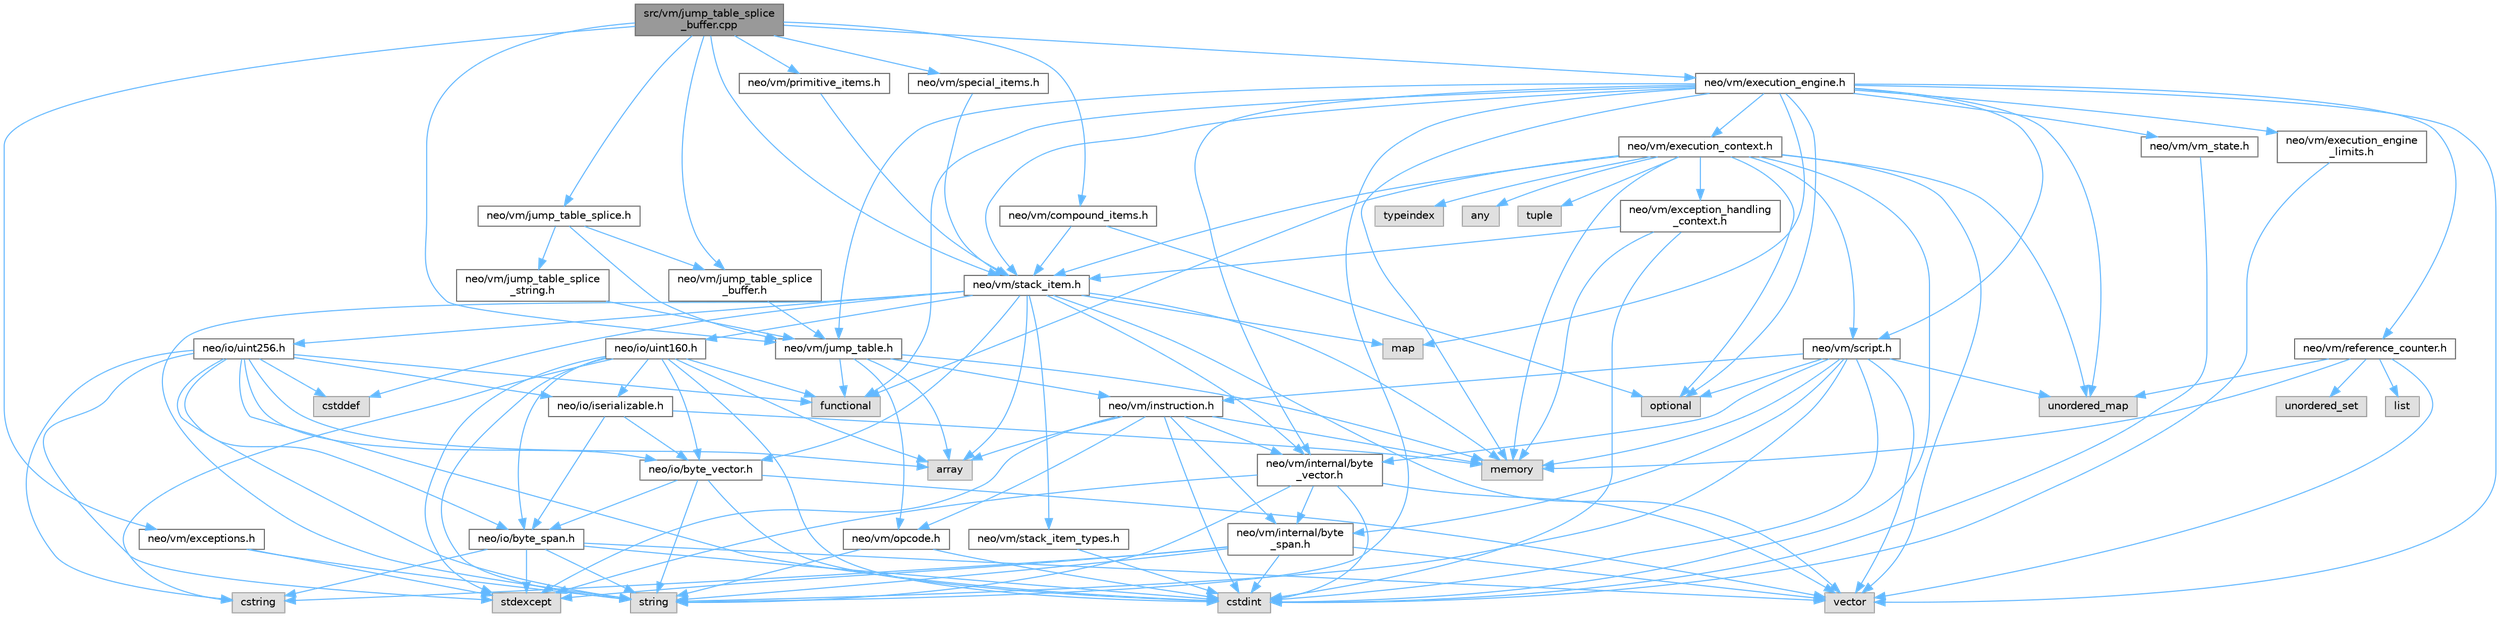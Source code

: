 digraph "src/vm/jump_table_splice_buffer.cpp"
{
 // LATEX_PDF_SIZE
  bgcolor="transparent";
  edge [fontname=Helvetica,fontsize=10,labelfontname=Helvetica,labelfontsize=10];
  node [fontname=Helvetica,fontsize=10,shape=box,height=0.2,width=0.4];
  Node1 [id="Node000001",label="src/vm/jump_table_splice\l_buffer.cpp",height=0.2,width=0.4,color="gray40", fillcolor="grey60", style="filled", fontcolor="black",tooltip=" "];
  Node1 -> Node2 [id="edge134_Node000001_Node000002",color="steelblue1",style="solid",tooltip=" "];
  Node2 [id="Node000002",label="neo/vm/compound_items.h",height=0.2,width=0.4,color="grey40", fillcolor="white", style="filled",URL="$compound__items_8h.html",tooltip=" "];
  Node2 -> Node3 [id="edge135_Node000002_Node000003",color="steelblue1",style="solid",tooltip=" "];
  Node3 [id="Node000003",label="neo/vm/stack_item.h",height=0.2,width=0.4,color="grey40", fillcolor="white", style="filled",URL="$stack__item_8h.html",tooltip=" "];
  Node3 -> Node4 [id="edge136_Node000003_Node000004",color="steelblue1",style="solid",tooltip=" "];
  Node4 [id="Node000004",label="neo/io/byte_vector.h",height=0.2,width=0.4,color="grey40", fillcolor="white", style="filled",URL="$io_2byte__vector_8h.html",tooltip=" "];
  Node4 -> Node5 [id="edge137_Node000004_Node000005",color="steelblue1",style="solid",tooltip=" "];
  Node5 [id="Node000005",label="neo/io/byte_span.h",height=0.2,width=0.4,color="grey40", fillcolor="white", style="filled",URL="$io_2byte__span_8h.html",tooltip=" "];
  Node5 -> Node6 [id="edge138_Node000005_Node000006",color="steelblue1",style="solid",tooltip=" "];
  Node6 [id="Node000006",label="cstdint",height=0.2,width=0.4,color="grey60", fillcolor="#E0E0E0", style="filled",tooltip=" "];
  Node5 -> Node7 [id="edge139_Node000005_Node000007",color="steelblue1",style="solid",tooltip=" "];
  Node7 [id="Node000007",label="cstring",height=0.2,width=0.4,color="grey60", fillcolor="#E0E0E0", style="filled",tooltip=" "];
  Node5 -> Node8 [id="edge140_Node000005_Node000008",color="steelblue1",style="solid",tooltip=" "];
  Node8 [id="Node000008",label="stdexcept",height=0.2,width=0.4,color="grey60", fillcolor="#E0E0E0", style="filled",tooltip=" "];
  Node5 -> Node9 [id="edge141_Node000005_Node000009",color="steelblue1",style="solid",tooltip=" "];
  Node9 [id="Node000009",label="string",height=0.2,width=0.4,color="grey60", fillcolor="#E0E0E0", style="filled",tooltip=" "];
  Node5 -> Node10 [id="edge142_Node000005_Node000010",color="steelblue1",style="solid",tooltip=" "];
  Node10 [id="Node000010",label="vector",height=0.2,width=0.4,color="grey60", fillcolor="#E0E0E0", style="filled",tooltip=" "];
  Node4 -> Node6 [id="edge143_Node000004_Node000006",color="steelblue1",style="solid",tooltip=" "];
  Node4 -> Node9 [id="edge144_Node000004_Node000009",color="steelblue1",style="solid",tooltip=" "];
  Node4 -> Node10 [id="edge145_Node000004_Node000010",color="steelblue1",style="solid",tooltip=" "];
  Node3 -> Node11 [id="edge146_Node000003_Node000011",color="steelblue1",style="solid",tooltip=" "];
  Node11 [id="Node000011",label="neo/io/uint160.h",height=0.2,width=0.4,color="grey40", fillcolor="white", style="filled",URL="$uint160_8h.html",tooltip=" "];
  Node11 -> Node5 [id="edge147_Node000011_Node000005",color="steelblue1",style="solid",tooltip=" "];
  Node11 -> Node4 [id="edge148_Node000011_Node000004",color="steelblue1",style="solid",tooltip=" "];
  Node11 -> Node12 [id="edge149_Node000011_Node000012",color="steelblue1",style="solid",tooltip=" "];
  Node12 [id="Node000012",label="neo/io/iserializable.h",height=0.2,width=0.4,color="grey40", fillcolor="white", style="filled",URL="$iserializable_8h.html",tooltip=" "];
  Node12 -> Node5 [id="edge150_Node000012_Node000005",color="steelblue1",style="solid",tooltip=" "];
  Node12 -> Node4 [id="edge151_Node000012_Node000004",color="steelblue1",style="solid",tooltip=" "];
  Node12 -> Node13 [id="edge152_Node000012_Node000013",color="steelblue1",style="solid",tooltip=" "];
  Node13 [id="Node000013",label="memory",height=0.2,width=0.4,color="grey60", fillcolor="#E0E0E0", style="filled",tooltip=" "];
  Node11 -> Node14 [id="edge153_Node000011_Node000014",color="steelblue1",style="solid",tooltip=" "];
  Node14 [id="Node000014",label="array",height=0.2,width=0.4,color="grey60", fillcolor="#E0E0E0", style="filled",tooltip=" "];
  Node11 -> Node6 [id="edge154_Node000011_Node000006",color="steelblue1",style="solid",tooltip=" "];
  Node11 -> Node7 [id="edge155_Node000011_Node000007",color="steelblue1",style="solid",tooltip=" "];
  Node11 -> Node15 [id="edge156_Node000011_Node000015",color="steelblue1",style="solid",tooltip=" "];
  Node15 [id="Node000015",label="functional",height=0.2,width=0.4,color="grey60", fillcolor="#E0E0E0", style="filled",tooltip=" "];
  Node11 -> Node8 [id="edge157_Node000011_Node000008",color="steelblue1",style="solid",tooltip=" "];
  Node11 -> Node9 [id="edge158_Node000011_Node000009",color="steelblue1",style="solid",tooltip=" "];
  Node3 -> Node16 [id="edge159_Node000003_Node000016",color="steelblue1",style="solid",tooltip=" "];
  Node16 [id="Node000016",label="neo/io/uint256.h",height=0.2,width=0.4,color="grey40", fillcolor="white", style="filled",URL="$uint256_8h.html",tooltip=" "];
  Node16 -> Node5 [id="edge160_Node000016_Node000005",color="steelblue1",style="solid",tooltip=" "];
  Node16 -> Node4 [id="edge161_Node000016_Node000004",color="steelblue1",style="solid",tooltip=" "];
  Node16 -> Node12 [id="edge162_Node000016_Node000012",color="steelblue1",style="solid",tooltip=" "];
  Node16 -> Node14 [id="edge163_Node000016_Node000014",color="steelblue1",style="solid",tooltip=" "];
  Node16 -> Node17 [id="edge164_Node000016_Node000017",color="steelblue1",style="solid",tooltip=" "];
  Node17 [id="Node000017",label="cstddef",height=0.2,width=0.4,color="grey60", fillcolor="#E0E0E0", style="filled",tooltip=" "];
  Node16 -> Node6 [id="edge165_Node000016_Node000006",color="steelblue1",style="solid",tooltip=" "];
  Node16 -> Node7 [id="edge166_Node000016_Node000007",color="steelblue1",style="solid",tooltip=" "];
  Node16 -> Node15 [id="edge167_Node000016_Node000015",color="steelblue1",style="solid",tooltip=" "];
  Node16 -> Node8 [id="edge168_Node000016_Node000008",color="steelblue1",style="solid",tooltip=" "];
  Node16 -> Node9 [id="edge169_Node000016_Node000009",color="steelblue1",style="solid",tooltip=" "];
  Node3 -> Node18 [id="edge170_Node000003_Node000018",color="steelblue1",style="solid",tooltip=" "];
  Node18 [id="Node000018",label="neo/vm/internal/byte\l_vector.h",height=0.2,width=0.4,color="grey40", fillcolor="white", style="filled",URL="$vm_2internal_2byte__vector_8h.html",tooltip=" "];
  Node18 -> Node19 [id="edge171_Node000018_Node000019",color="steelblue1",style="solid",tooltip=" "];
  Node19 [id="Node000019",label="neo/vm/internal/byte\l_span.h",height=0.2,width=0.4,color="grey40", fillcolor="white", style="filled",URL="$vm_2internal_2byte__span_8h.html",tooltip=" "];
  Node19 -> Node6 [id="edge172_Node000019_Node000006",color="steelblue1",style="solid",tooltip=" "];
  Node19 -> Node7 [id="edge173_Node000019_Node000007",color="steelblue1",style="solid",tooltip=" "];
  Node19 -> Node8 [id="edge174_Node000019_Node000008",color="steelblue1",style="solid",tooltip=" "];
  Node19 -> Node9 [id="edge175_Node000019_Node000009",color="steelblue1",style="solid",tooltip=" "];
  Node19 -> Node10 [id="edge176_Node000019_Node000010",color="steelblue1",style="solid",tooltip=" "];
  Node18 -> Node6 [id="edge177_Node000018_Node000006",color="steelblue1",style="solid",tooltip=" "];
  Node18 -> Node8 [id="edge178_Node000018_Node000008",color="steelblue1",style="solid",tooltip=" "];
  Node18 -> Node9 [id="edge179_Node000018_Node000009",color="steelblue1",style="solid",tooltip=" "];
  Node18 -> Node10 [id="edge180_Node000018_Node000010",color="steelblue1",style="solid",tooltip=" "];
  Node3 -> Node20 [id="edge181_Node000003_Node000020",color="steelblue1",style="solid",tooltip=" "];
  Node20 [id="Node000020",label="neo/vm/stack_item_types.h",height=0.2,width=0.4,color="grey40", fillcolor="white", style="filled",URL="$stack__item__types_8h.html",tooltip=" "];
  Node20 -> Node6 [id="edge182_Node000020_Node000006",color="steelblue1",style="solid",tooltip=" "];
  Node3 -> Node14 [id="edge183_Node000003_Node000014",color="steelblue1",style="solid",tooltip=" "];
  Node3 -> Node17 [id="edge184_Node000003_Node000017",color="steelblue1",style="solid",tooltip=" "];
  Node3 -> Node21 [id="edge185_Node000003_Node000021",color="steelblue1",style="solid",tooltip=" "];
  Node21 [id="Node000021",label="map",height=0.2,width=0.4,color="grey60", fillcolor="#E0E0E0", style="filled",tooltip=" "];
  Node3 -> Node13 [id="edge186_Node000003_Node000013",color="steelblue1",style="solid",tooltip=" "];
  Node3 -> Node9 [id="edge187_Node000003_Node000009",color="steelblue1",style="solid",tooltip=" "];
  Node3 -> Node10 [id="edge188_Node000003_Node000010",color="steelblue1",style="solid",tooltip=" "];
  Node2 -> Node22 [id="edge189_Node000002_Node000022",color="steelblue1",style="solid",tooltip=" "];
  Node22 [id="Node000022",label="optional",height=0.2,width=0.4,color="grey60", fillcolor="#E0E0E0", style="filled",tooltip=" "];
  Node1 -> Node23 [id="edge190_Node000001_Node000023",color="steelblue1",style="solid",tooltip=" "];
  Node23 [id="Node000023",label="neo/vm/exceptions.h",height=0.2,width=0.4,color="grey40", fillcolor="white", style="filled",URL="$vm_2exceptions_8h.html",tooltip=" "];
  Node23 -> Node8 [id="edge191_Node000023_Node000008",color="steelblue1",style="solid",tooltip=" "];
  Node23 -> Node9 [id="edge192_Node000023_Node000009",color="steelblue1",style="solid",tooltip=" "];
  Node1 -> Node24 [id="edge193_Node000001_Node000024",color="steelblue1",style="solid",tooltip=" "];
  Node24 [id="Node000024",label="neo/vm/execution_engine.h",height=0.2,width=0.4,color="grey40", fillcolor="white", style="filled",URL="$execution__engine_8h.html",tooltip=" "];
  Node24 -> Node25 [id="edge194_Node000024_Node000025",color="steelblue1",style="solid",tooltip=" "];
  Node25 [id="Node000025",label="neo/vm/execution_context.h",height=0.2,width=0.4,color="grey40", fillcolor="white", style="filled",URL="$execution__context_8h.html",tooltip=" "];
  Node25 -> Node26 [id="edge195_Node000025_Node000026",color="steelblue1",style="solid",tooltip=" "];
  Node26 [id="Node000026",label="neo/vm/exception_handling\l_context.h",height=0.2,width=0.4,color="grey40", fillcolor="white", style="filled",URL="$exception__handling__context_8h.html",tooltip=" "];
  Node26 -> Node3 [id="edge196_Node000026_Node000003",color="steelblue1",style="solid",tooltip=" "];
  Node26 -> Node6 [id="edge197_Node000026_Node000006",color="steelblue1",style="solid",tooltip=" "];
  Node26 -> Node13 [id="edge198_Node000026_Node000013",color="steelblue1",style="solid",tooltip=" "];
  Node25 -> Node27 [id="edge199_Node000025_Node000027",color="steelblue1",style="solid",tooltip=" "];
  Node27 [id="Node000027",label="neo/vm/script.h",height=0.2,width=0.4,color="grey40", fillcolor="white", style="filled",URL="$script_8h.html",tooltip=" "];
  Node27 -> Node28 [id="edge200_Node000027_Node000028",color="steelblue1",style="solid",tooltip=" "];
  Node28 [id="Node000028",label="neo/vm/instruction.h",height=0.2,width=0.4,color="grey40", fillcolor="white", style="filled",URL="$instruction_8h.html",tooltip=" "];
  Node28 -> Node19 [id="edge201_Node000028_Node000019",color="steelblue1",style="solid",tooltip=" "];
  Node28 -> Node18 [id="edge202_Node000028_Node000018",color="steelblue1",style="solid",tooltip=" "];
  Node28 -> Node29 [id="edge203_Node000028_Node000029",color="steelblue1",style="solid",tooltip=" "];
  Node29 [id="Node000029",label="neo/vm/opcode.h",height=0.2,width=0.4,color="grey40", fillcolor="white", style="filled",URL="$opcode_8h.html",tooltip=" "];
  Node29 -> Node6 [id="edge204_Node000029_Node000006",color="steelblue1",style="solid",tooltip=" "];
  Node29 -> Node9 [id="edge205_Node000029_Node000009",color="steelblue1",style="solid",tooltip=" "];
  Node28 -> Node14 [id="edge206_Node000028_Node000014",color="steelblue1",style="solid",tooltip=" "];
  Node28 -> Node6 [id="edge207_Node000028_Node000006",color="steelblue1",style="solid",tooltip=" "];
  Node28 -> Node13 [id="edge208_Node000028_Node000013",color="steelblue1",style="solid",tooltip=" "];
  Node28 -> Node8 [id="edge209_Node000028_Node000008",color="steelblue1",style="solid",tooltip=" "];
  Node27 -> Node19 [id="edge210_Node000027_Node000019",color="steelblue1",style="solid",tooltip=" "];
  Node27 -> Node18 [id="edge211_Node000027_Node000018",color="steelblue1",style="solid",tooltip=" "];
  Node27 -> Node6 [id="edge212_Node000027_Node000006",color="steelblue1",style="solid",tooltip=" "];
  Node27 -> Node13 [id="edge213_Node000027_Node000013",color="steelblue1",style="solid",tooltip=" "];
  Node27 -> Node22 [id="edge214_Node000027_Node000022",color="steelblue1",style="solid",tooltip=" "];
  Node27 -> Node9 [id="edge215_Node000027_Node000009",color="steelblue1",style="solid",tooltip=" "];
  Node27 -> Node30 [id="edge216_Node000027_Node000030",color="steelblue1",style="solid",tooltip=" "];
  Node30 [id="Node000030",label="unordered_map",height=0.2,width=0.4,color="grey60", fillcolor="#E0E0E0", style="filled",tooltip=" "];
  Node27 -> Node10 [id="edge217_Node000027_Node000010",color="steelblue1",style="solid",tooltip=" "];
  Node25 -> Node3 [id="edge218_Node000025_Node000003",color="steelblue1",style="solid",tooltip=" "];
  Node25 -> Node31 [id="edge219_Node000025_Node000031",color="steelblue1",style="solid",tooltip=" "];
  Node31 [id="Node000031",label="any",height=0.2,width=0.4,color="grey60", fillcolor="#E0E0E0", style="filled",tooltip=" "];
  Node25 -> Node6 [id="edge220_Node000025_Node000006",color="steelblue1",style="solid",tooltip=" "];
  Node25 -> Node15 [id="edge221_Node000025_Node000015",color="steelblue1",style="solid",tooltip=" "];
  Node25 -> Node13 [id="edge222_Node000025_Node000013",color="steelblue1",style="solid",tooltip=" "];
  Node25 -> Node22 [id="edge223_Node000025_Node000022",color="steelblue1",style="solid",tooltip=" "];
  Node25 -> Node32 [id="edge224_Node000025_Node000032",color="steelblue1",style="solid",tooltip=" "];
  Node32 [id="Node000032",label="tuple",height=0.2,width=0.4,color="grey60", fillcolor="#E0E0E0", style="filled",tooltip=" "];
  Node25 -> Node33 [id="edge225_Node000025_Node000033",color="steelblue1",style="solid",tooltip=" "];
  Node33 [id="Node000033",label="typeindex",height=0.2,width=0.4,color="grey60", fillcolor="#E0E0E0", style="filled",tooltip=" "];
  Node25 -> Node30 [id="edge226_Node000025_Node000030",color="steelblue1",style="solid",tooltip=" "];
  Node25 -> Node10 [id="edge227_Node000025_Node000010",color="steelblue1",style="solid",tooltip=" "];
  Node24 -> Node34 [id="edge228_Node000024_Node000034",color="steelblue1",style="solid",tooltip=" "];
  Node34 [id="Node000034",label="neo/vm/execution_engine\l_limits.h",height=0.2,width=0.4,color="grey40", fillcolor="white", style="filled",URL="$execution__engine__limits_8h.html",tooltip=" "];
  Node34 -> Node6 [id="edge229_Node000034_Node000006",color="steelblue1",style="solid",tooltip=" "];
  Node24 -> Node18 [id="edge230_Node000024_Node000018",color="steelblue1",style="solid",tooltip=" "];
  Node24 -> Node35 [id="edge231_Node000024_Node000035",color="steelblue1",style="solid",tooltip=" "];
  Node35 [id="Node000035",label="neo/vm/jump_table.h",height=0.2,width=0.4,color="grey40", fillcolor="white", style="filled",URL="$jump__table_8h.html",tooltip=" "];
  Node35 -> Node28 [id="edge232_Node000035_Node000028",color="steelblue1",style="solid",tooltip=" "];
  Node35 -> Node29 [id="edge233_Node000035_Node000029",color="steelblue1",style="solid",tooltip=" "];
  Node35 -> Node14 [id="edge234_Node000035_Node000014",color="steelblue1",style="solid",tooltip=" "];
  Node35 -> Node15 [id="edge235_Node000035_Node000015",color="steelblue1",style="solid",tooltip=" "];
  Node35 -> Node13 [id="edge236_Node000035_Node000013",color="steelblue1",style="solid",tooltip=" "];
  Node24 -> Node36 [id="edge237_Node000024_Node000036",color="steelblue1",style="solid",tooltip=" "];
  Node36 [id="Node000036",label="neo/vm/reference_counter.h",height=0.2,width=0.4,color="grey40", fillcolor="white", style="filled",URL="$reference__counter_8h.html",tooltip=" "];
  Node36 -> Node37 [id="edge238_Node000036_Node000037",color="steelblue1",style="solid",tooltip=" "];
  Node37 [id="Node000037",label="list",height=0.2,width=0.4,color="grey60", fillcolor="#E0E0E0", style="filled",tooltip=" "];
  Node36 -> Node13 [id="edge239_Node000036_Node000013",color="steelblue1",style="solid",tooltip=" "];
  Node36 -> Node30 [id="edge240_Node000036_Node000030",color="steelblue1",style="solid",tooltip=" "];
  Node36 -> Node38 [id="edge241_Node000036_Node000038",color="steelblue1",style="solid",tooltip=" "];
  Node38 [id="Node000038",label="unordered_set",height=0.2,width=0.4,color="grey60", fillcolor="#E0E0E0", style="filled",tooltip=" "];
  Node36 -> Node10 [id="edge242_Node000036_Node000010",color="steelblue1",style="solid",tooltip=" "];
  Node24 -> Node27 [id="edge243_Node000024_Node000027",color="steelblue1",style="solid",tooltip=" "];
  Node24 -> Node3 [id="edge244_Node000024_Node000003",color="steelblue1",style="solid",tooltip=" "];
  Node24 -> Node39 [id="edge245_Node000024_Node000039",color="steelblue1",style="solid",tooltip=" "];
  Node39 [id="Node000039",label="neo/vm/vm_state.h",height=0.2,width=0.4,color="grey40", fillcolor="white", style="filled",URL="$vm__state_8h.html",tooltip=" "];
  Node39 -> Node6 [id="edge246_Node000039_Node000006",color="steelblue1",style="solid",tooltip=" "];
  Node24 -> Node15 [id="edge247_Node000024_Node000015",color="steelblue1",style="solid",tooltip=" "];
  Node24 -> Node21 [id="edge248_Node000024_Node000021",color="steelblue1",style="solid",tooltip=" "];
  Node24 -> Node13 [id="edge249_Node000024_Node000013",color="steelblue1",style="solid",tooltip=" "];
  Node24 -> Node22 [id="edge250_Node000024_Node000022",color="steelblue1",style="solid",tooltip=" "];
  Node24 -> Node9 [id="edge251_Node000024_Node000009",color="steelblue1",style="solid",tooltip=" "];
  Node24 -> Node30 [id="edge252_Node000024_Node000030",color="steelblue1",style="solid",tooltip=" "];
  Node24 -> Node10 [id="edge253_Node000024_Node000010",color="steelblue1",style="solid",tooltip=" "];
  Node1 -> Node35 [id="edge254_Node000001_Node000035",color="steelblue1",style="solid",tooltip=" "];
  Node1 -> Node40 [id="edge255_Node000001_Node000040",color="steelblue1",style="solid",tooltip=" "];
  Node40 [id="Node000040",label="neo/vm/jump_table_splice.h",height=0.2,width=0.4,color="grey40", fillcolor="white", style="filled",URL="$jump__table__splice_8h.html",tooltip=" "];
  Node40 -> Node35 [id="edge256_Node000040_Node000035",color="steelblue1",style="solid",tooltip=" "];
  Node40 -> Node41 [id="edge257_Node000040_Node000041",color="steelblue1",style="solid",tooltip=" "];
  Node41 [id="Node000041",label="neo/vm/jump_table_splice\l_buffer.h",height=0.2,width=0.4,color="grey40", fillcolor="white", style="filled",URL="$jump__table__splice__buffer_8h.html",tooltip=" "];
  Node41 -> Node35 [id="edge258_Node000041_Node000035",color="steelblue1",style="solid",tooltip=" "];
  Node40 -> Node42 [id="edge259_Node000040_Node000042",color="steelblue1",style="solid",tooltip=" "];
  Node42 [id="Node000042",label="neo/vm/jump_table_splice\l_string.h",height=0.2,width=0.4,color="grey40", fillcolor="white", style="filled",URL="$jump__table__splice__string_8h.html",tooltip=" "];
  Node42 -> Node35 [id="edge260_Node000042_Node000035",color="steelblue1",style="solid",tooltip=" "];
  Node1 -> Node41 [id="edge261_Node000001_Node000041",color="steelblue1",style="solid",tooltip=" "];
  Node1 -> Node43 [id="edge262_Node000001_Node000043",color="steelblue1",style="solid",tooltip=" "];
  Node43 [id="Node000043",label="neo/vm/primitive_items.h",height=0.2,width=0.4,color="grey40", fillcolor="white", style="filled",URL="$primitive__items_8h.html",tooltip=" "];
  Node43 -> Node3 [id="edge263_Node000043_Node000003",color="steelblue1",style="solid",tooltip=" "];
  Node1 -> Node44 [id="edge264_Node000001_Node000044",color="steelblue1",style="solid",tooltip=" "];
  Node44 [id="Node000044",label="neo/vm/special_items.h",height=0.2,width=0.4,color="grey40", fillcolor="white", style="filled",URL="$special__items_8h.html",tooltip=" "];
  Node44 -> Node3 [id="edge265_Node000044_Node000003",color="steelblue1",style="solid",tooltip=" "];
  Node1 -> Node3 [id="edge266_Node000001_Node000003",color="steelblue1",style="solid",tooltip=" "];
}
